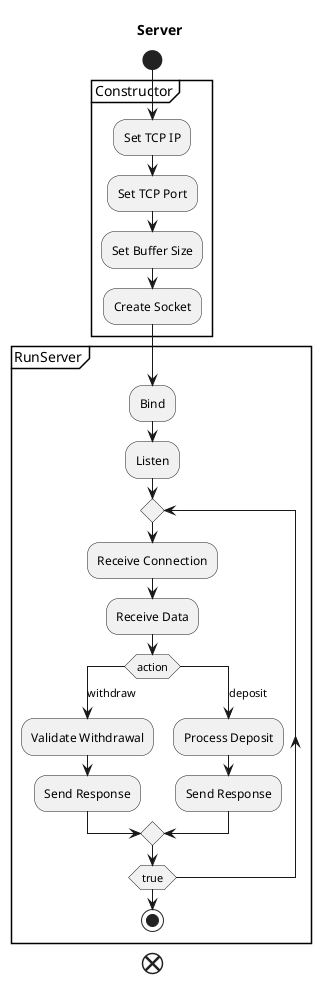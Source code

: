 @startuml Activity Diagram
title Server
start
partition Constructor {
    :Set TCP IP;
    :Set TCP Port;
    :Set Buffer Size;
    :Create Socket;
}
partition RunServer {
    :Bind;
    :Listen;
    repeat
        :Receive Connection;
        :Receive Data;
        switch (action)
        case (withdraw) 
            :Validate Withdrawal;
            :Send Response;
        case (deposit) 
            :Process Deposit;
            :Send Response;
        endswitch
    repeat while(true)
    stop
}
end
@enduml